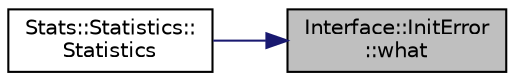 digraph "Interface::InitError::what"
{
 // LATEX_PDF_SIZE
  edge [fontname="Helvetica",fontsize="10",labelfontname="Helvetica",labelfontsize="10"];
  node [fontname="Helvetica",fontsize="10",shape=record];
  rankdir="RL";
  Node1 [label="Interface::InitError\l::what",height=0.2,width=0.4,color="black", fillcolor="grey75", style="filled", fontcolor="black",tooltip="Implements std::exception interface."];
  Node1 -> Node2 [dir="back",color="midnightblue",fontsize="10",style="solid",fontname="Helvetica"];
  Node2 [label="Stats::Statistics::\lStatistics",height=0.2,width=0.4,color="black", fillcolor="white", style="filled",URL="$class_stats_1_1_statistics.html#a5c730e2607485140241399b707bf38bc",tooltip="Statistics constructor."];
}
